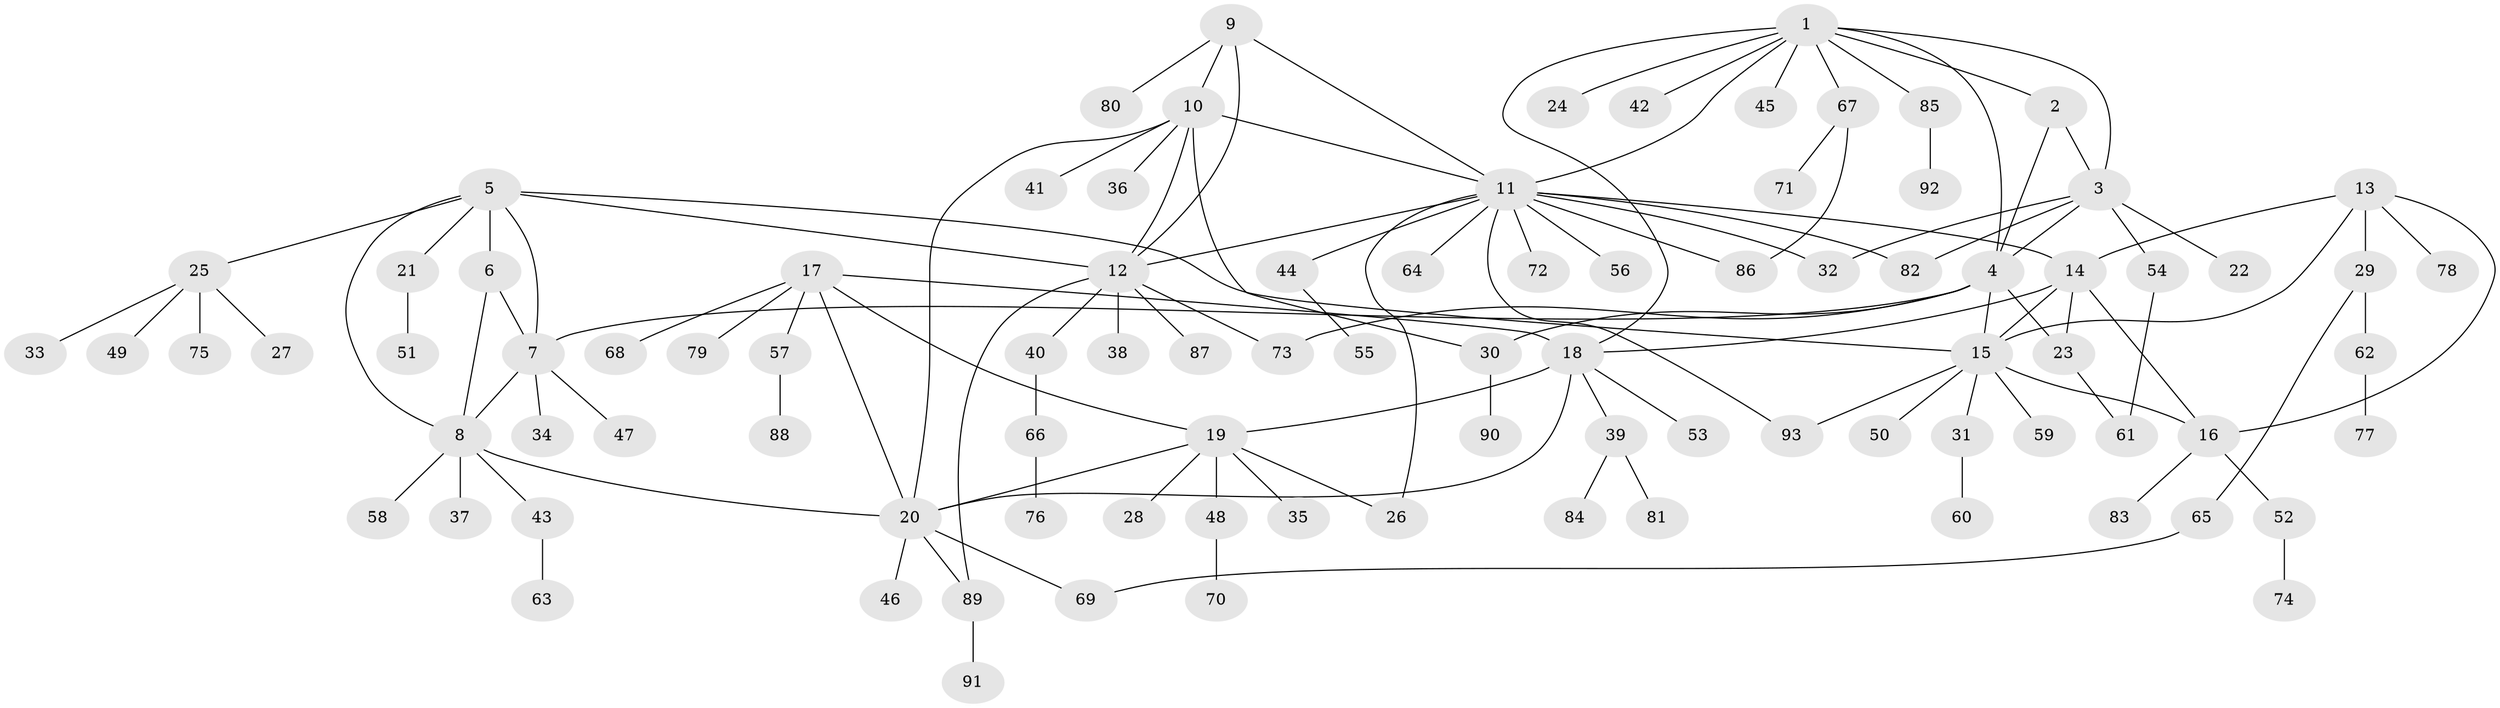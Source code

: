 // coarse degree distribution, {14: 0.014925373134328358, 3: 0.029850746268656716, 7: 0.05970149253731343, 11: 0.014925373134328358, 10: 0.029850746268656716, 2: 0.16417910447761194, 13: 0.014925373134328358, 6: 0.029850746268656716, 9: 0.014925373134328358, 5: 0.014925373134328358, 1: 0.5970149253731343, 4: 0.014925373134328358}
// Generated by graph-tools (version 1.1) at 2025/52/02/27/25 19:52:21]
// undirected, 93 vertices, 124 edges
graph export_dot {
graph [start="1"]
  node [color=gray90,style=filled];
  1;
  2;
  3;
  4;
  5;
  6;
  7;
  8;
  9;
  10;
  11;
  12;
  13;
  14;
  15;
  16;
  17;
  18;
  19;
  20;
  21;
  22;
  23;
  24;
  25;
  26;
  27;
  28;
  29;
  30;
  31;
  32;
  33;
  34;
  35;
  36;
  37;
  38;
  39;
  40;
  41;
  42;
  43;
  44;
  45;
  46;
  47;
  48;
  49;
  50;
  51;
  52;
  53;
  54;
  55;
  56;
  57;
  58;
  59;
  60;
  61;
  62;
  63;
  64;
  65;
  66;
  67;
  68;
  69;
  70;
  71;
  72;
  73;
  74;
  75;
  76;
  77;
  78;
  79;
  80;
  81;
  82;
  83;
  84;
  85;
  86;
  87;
  88;
  89;
  90;
  91;
  92;
  93;
  1 -- 2;
  1 -- 3;
  1 -- 4;
  1 -- 11;
  1 -- 18;
  1 -- 24;
  1 -- 42;
  1 -- 45;
  1 -- 67;
  1 -- 85;
  2 -- 3;
  2 -- 4;
  3 -- 4;
  3 -- 22;
  3 -- 32;
  3 -- 54;
  3 -- 82;
  4 -- 7;
  4 -- 15;
  4 -- 23;
  4 -- 30;
  4 -- 73;
  5 -- 6;
  5 -- 7;
  5 -- 8;
  5 -- 12;
  5 -- 15;
  5 -- 21;
  5 -- 25;
  6 -- 7;
  6 -- 8;
  7 -- 8;
  7 -- 34;
  7 -- 47;
  8 -- 20;
  8 -- 37;
  8 -- 43;
  8 -- 58;
  9 -- 10;
  9 -- 11;
  9 -- 12;
  9 -- 80;
  10 -- 11;
  10 -- 12;
  10 -- 20;
  10 -- 30;
  10 -- 36;
  10 -- 41;
  11 -- 12;
  11 -- 14;
  11 -- 26;
  11 -- 32;
  11 -- 44;
  11 -- 56;
  11 -- 64;
  11 -- 72;
  11 -- 82;
  11 -- 86;
  11 -- 93;
  12 -- 38;
  12 -- 40;
  12 -- 73;
  12 -- 87;
  12 -- 89;
  13 -- 14;
  13 -- 15;
  13 -- 16;
  13 -- 29;
  13 -- 78;
  14 -- 15;
  14 -- 16;
  14 -- 18;
  14 -- 23;
  15 -- 16;
  15 -- 31;
  15 -- 50;
  15 -- 59;
  15 -- 93;
  16 -- 52;
  16 -- 83;
  17 -- 18;
  17 -- 19;
  17 -- 20;
  17 -- 57;
  17 -- 68;
  17 -- 79;
  18 -- 19;
  18 -- 20;
  18 -- 39;
  18 -- 53;
  19 -- 20;
  19 -- 26;
  19 -- 28;
  19 -- 35;
  19 -- 48;
  20 -- 46;
  20 -- 69;
  20 -- 89;
  21 -- 51;
  23 -- 61;
  25 -- 27;
  25 -- 33;
  25 -- 49;
  25 -- 75;
  29 -- 62;
  29 -- 65;
  30 -- 90;
  31 -- 60;
  39 -- 81;
  39 -- 84;
  40 -- 66;
  43 -- 63;
  44 -- 55;
  48 -- 70;
  52 -- 74;
  54 -- 61;
  57 -- 88;
  62 -- 77;
  65 -- 69;
  66 -- 76;
  67 -- 71;
  67 -- 86;
  85 -- 92;
  89 -- 91;
}
